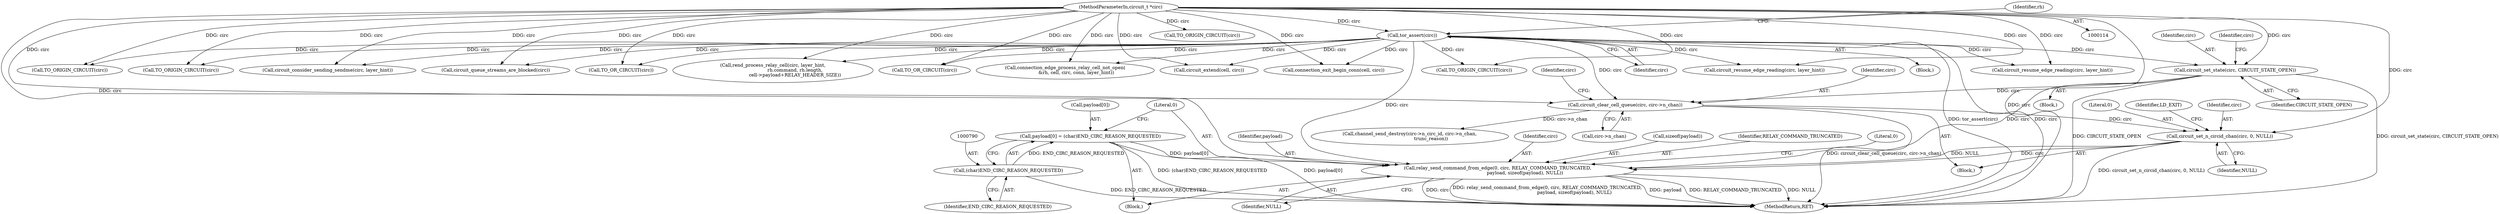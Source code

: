 digraph "0_tor_56a7c5bc15e0447203a491c1ee37de9939ad1dcd@API" {
"1000792" [label="(Call,relay_send_command_from_edge(0, circ, RELAY_COMMAND_TRUNCATED,\n                                     payload, sizeof(payload), NULL))"];
"1000746" [label="(Call,circuit_set_state(circ, CIRCUIT_STATE_OPEN))"];
"1000139" [label="(Call,tor_assert(circ))"];
"1000116" [label="(MethodParameterIn,circuit_t *circ)"];
"1000776" [label="(Call,circuit_set_n_circid_chan(circ, 0, NULL))"];
"1000763" [label="(Call,circuit_clear_cell_queue(circ, circ->n_chan))"];
"1000785" [label="(Call,payload[0] = (char)END_CIRC_REASON_REQUESTED)"];
"1000789" [label="(Call,(char)END_CIRC_REASON_REQUESTED)"];
"1000747" [label="(Identifier,circ)"];
"1000763" [label="(Call,circuit_clear_cell_queue(circ, circ->n_chan))"];
"1000768" [label="(Call,channel_send_destroy(circ->n_circ_id, circ->n_chan,\n                             trunc_reason))"];
"1000292" [label="(Call,TO_ORIGIN_CIRCUIT(circ))"];
"1000143" [label="(Identifier,rh)"];
"1000765" [label="(Call,circ->n_chan)"];
"1000682" [label="(Call,TO_ORIGIN_CIRCUIT(circ))"];
"1001058" [label="(MethodReturn,RET)"];
"1000792" [label="(Call,relay_send_command_from_edge(0, circ, RELAY_COMMAND_TRUNCATED,\n                                     payload, sizeof(payload), NULL))"];
"1000393" [label="(Call,circuit_consider_sending_sendme(circ, layer_hint))"];
"1000796" [label="(Identifier,payload)"];
"1000942" [label="(Call,circuit_queue_streams_are_blocked(circ))"];
"1000778" [label="(Literal,0)"];
"1000794" [label="(Identifier,circ)"];
"1001004" [label="(Call,TO_OR_CIRCUIT(circ))"];
"1000332" [label="(Call,TO_OR_CIRCUIT(circ))"];
"1000340" [label="(Call,connection_exit_begin_conn(cell, circ))"];
"1000116" [label="(MethodParameterIn,circuit_t *circ)"];
"1000764" [label="(Identifier,circ)"];
"1000770" [label="(Identifier,circ)"];
"1000791" [label="(Identifier,END_CIRC_REASON_REQUESTED)"];
"1000748" [label="(Identifier,CIRCUIT_STATE_OPEN)"];
"1000797" [label="(Call,sizeof(payload))"];
"1000795" [label="(Identifier,RELAY_COMMAND_TRUNCATED)"];
"1000814" [label="(Call,TO_ORIGIN_CIRCUIT(circ))"];
"1000799" [label="(Identifier,NULL)"];
"1000751" [label="(Identifier,circ)"];
"1000878" [label="(Call,circuit_resume_edge_reading(circ, layer_hint))"];
"1000913" [label="(Call,circuit_resume_edge_reading(circ, layer_hint))"];
"1000725" [label="(Block,)"];
"1000781" [label="(Identifier,LD_EXIT)"];
"1000785" [label="(Call,payload[0] = (char)END_CIRC_REASON_REQUESTED)"];
"1000746" [label="(Call,circuit_set_state(circ, CIRCUIT_STATE_OPEN))"];
"1000140" [label="(Identifier,circ)"];
"1000700" [label="(Call,TO_ORIGIN_CIRCUIT(circ))"];
"1000779" [label="(Identifier,NULL)"];
"1001033" [label="(Call,rend_process_relay_cell(circ, layer_hint,\n                              rh.command, rh.length,\n                              cell->payload+RELAY_HEADER_SIZE))"];
"1000801" [label="(Literal,0)"];
"1000793" [label="(Literal,0)"];
"1000786" [label="(Call,payload[0])"];
"1000139" [label="(Call,tor_assert(circ))"];
"1000753" [label="(Block,)"];
"1000789" [label="(Call,(char)END_CIRC_REASON_REQUESTED)"];
"1000119" [label="(Block,)"];
"1000783" [label="(Block,)"];
"1000776" [label="(Call,circuit_set_n_circid_chan(circ, 0, NULL))"];
"1000249" [label="(Call,connection_edge_process_relay_cell_not_open(\n               &rh, cell, circ, conn, layer_hint))"];
"1000777" [label="(Identifier,circ)"];
"1000631" [label="(Call,circuit_extend(cell, circ))"];
"1000792" -> "1000783"  [label="AST: "];
"1000792" -> "1000799"  [label="CFG: "];
"1000793" -> "1000792"  [label="AST: "];
"1000794" -> "1000792"  [label="AST: "];
"1000795" -> "1000792"  [label="AST: "];
"1000796" -> "1000792"  [label="AST: "];
"1000797" -> "1000792"  [label="AST: "];
"1000799" -> "1000792"  [label="AST: "];
"1000801" -> "1000792"  [label="CFG: "];
"1000792" -> "1001058"  [label="DDG: relay_send_command_from_edge(0, circ, RELAY_COMMAND_TRUNCATED,\n                                     payload, sizeof(payload), NULL)"];
"1000792" -> "1001058"  [label="DDG: payload"];
"1000792" -> "1001058"  [label="DDG: RELAY_COMMAND_TRUNCATED"];
"1000792" -> "1001058"  [label="DDG: NULL"];
"1000792" -> "1001058"  [label="DDG: circ"];
"1000746" -> "1000792"  [label="DDG: circ"];
"1000139" -> "1000792"  [label="DDG: circ"];
"1000776" -> "1000792"  [label="DDG: circ"];
"1000776" -> "1000792"  [label="DDG: NULL"];
"1000116" -> "1000792"  [label="DDG: circ"];
"1000785" -> "1000792"  [label="DDG: payload[0]"];
"1000746" -> "1000725"  [label="AST: "];
"1000746" -> "1000748"  [label="CFG: "];
"1000747" -> "1000746"  [label="AST: "];
"1000748" -> "1000746"  [label="AST: "];
"1000751" -> "1000746"  [label="CFG: "];
"1000746" -> "1001058"  [label="DDG: CIRCUIT_STATE_OPEN"];
"1000746" -> "1001058"  [label="DDG: circuit_set_state(circ, CIRCUIT_STATE_OPEN)"];
"1000139" -> "1000746"  [label="DDG: circ"];
"1000116" -> "1000746"  [label="DDG: circ"];
"1000746" -> "1000763"  [label="DDG: circ"];
"1000139" -> "1000119"  [label="AST: "];
"1000139" -> "1000140"  [label="CFG: "];
"1000140" -> "1000139"  [label="AST: "];
"1000143" -> "1000139"  [label="CFG: "];
"1000139" -> "1001058"  [label="DDG: tor_assert(circ)"];
"1000139" -> "1001058"  [label="DDG: circ"];
"1000116" -> "1000139"  [label="DDG: circ"];
"1000139" -> "1000249"  [label="DDG: circ"];
"1000139" -> "1000292"  [label="DDG: circ"];
"1000139" -> "1000332"  [label="DDG: circ"];
"1000139" -> "1000340"  [label="DDG: circ"];
"1000139" -> "1000393"  [label="DDG: circ"];
"1000139" -> "1000631"  [label="DDG: circ"];
"1000139" -> "1000682"  [label="DDG: circ"];
"1000139" -> "1000763"  [label="DDG: circ"];
"1000139" -> "1000814"  [label="DDG: circ"];
"1000139" -> "1000878"  [label="DDG: circ"];
"1000139" -> "1000913"  [label="DDG: circ"];
"1000139" -> "1000942"  [label="DDG: circ"];
"1000139" -> "1001004"  [label="DDG: circ"];
"1000139" -> "1001033"  [label="DDG: circ"];
"1000116" -> "1000114"  [label="AST: "];
"1000116" -> "1001058"  [label="DDG: circ"];
"1000116" -> "1000249"  [label="DDG: circ"];
"1000116" -> "1000292"  [label="DDG: circ"];
"1000116" -> "1000332"  [label="DDG: circ"];
"1000116" -> "1000340"  [label="DDG: circ"];
"1000116" -> "1000393"  [label="DDG: circ"];
"1000116" -> "1000631"  [label="DDG: circ"];
"1000116" -> "1000682"  [label="DDG: circ"];
"1000116" -> "1000700"  [label="DDG: circ"];
"1000116" -> "1000763"  [label="DDG: circ"];
"1000116" -> "1000776"  [label="DDG: circ"];
"1000116" -> "1000814"  [label="DDG: circ"];
"1000116" -> "1000878"  [label="DDG: circ"];
"1000116" -> "1000913"  [label="DDG: circ"];
"1000116" -> "1000942"  [label="DDG: circ"];
"1000116" -> "1001004"  [label="DDG: circ"];
"1000116" -> "1001033"  [label="DDG: circ"];
"1000776" -> "1000753"  [label="AST: "];
"1000776" -> "1000779"  [label="CFG: "];
"1000777" -> "1000776"  [label="AST: "];
"1000778" -> "1000776"  [label="AST: "];
"1000779" -> "1000776"  [label="AST: "];
"1000781" -> "1000776"  [label="CFG: "];
"1000776" -> "1001058"  [label="DDG: circuit_set_n_circid_chan(circ, 0, NULL)"];
"1000763" -> "1000776"  [label="DDG: circ"];
"1000763" -> "1000753"  [label="AST: "];
"1000763" -> "1000765"  [label="CFG: "];
"1000764" -> "1000763"  [label="AST: "];
"1000765" -> "1000763"  [label="AST: "];
"1000770" -> "1000763"  [label="CFG: "];
"1000763" -> "1001058"  [label="DDG: circuit_clear_cell_queue(circ, circ->n_chan)"];
"1000763" -> "1000768"  [label="DDG: circ->n_chan"];
"1000785" -> "1000783"  [label="AST: "];
"1000785" -> "1000789"  [label="CFG: "];
"1000786" -> "1000785"  [label="AST: "];
"1000789" -> "1000785"  [label="AST: "];
"1000793" -> "1000785"  [label="CFG: "];
"1000785" -> "1001058"  [label="DDG: (char)END_CIRC_REASON_REQUESTED"];
"1000785" -> "1001058"  [label="DDG: payload[0]"];
"1000789" -> "1000785"  [label="DDG: END_CIRC_REASON_REQUESTED"];
"1000789" -> "1000791"  [label="CFG: "];
"1000790" -> "1000789"  [label="AST: "];
"1000791" -> "1000789"  [label="AST: "];
"1000789" -> "1001058"  [label="DDG: END_CIRC_REASON_REQUESTED"];
}
